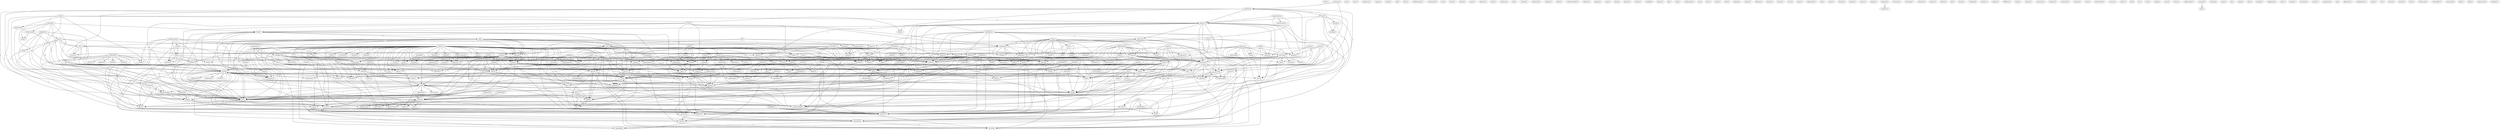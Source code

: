 digraph G {
  home [ label="home(1)" ];
  decision [ label="decision(3)" ];
  today [ label="today(7)" ];
  information [ label="information(3)" ];
  goal [ label="goal(1)" ];
  advice [ label="advice(2)" ];
  think [ label="think(8)" ];
  announce [ label="announce(3)" ];
  anything [ label="anything(7)" ];
  put [ label="put(7)" ];
  administration [ label="administration(2)" ];
  dimension [ label="dimension(1)" ];
  pressure [ label="pressure(2)" ];
  list [ label="list(3)" ];
  board [ label="board(20)" ];
  act [ label="act(6)" ];
  appointment [ label="appointment(4)" ];
  act [ label="act(1)" ];
  kind [ label="kind(6)" ];
  pay [ label="pay(1)" ];
  topic [ label="topic(1)" ];
  number [ label="number(4)" ];
  build [ label="build(1)" ];
  right [ label="right(2)" ];
  letter [ label="letter(11)" ];
  table [ label="table(12)" ];
  consensus [ label="consensus(1)" ];
  underway [ label="underway(1)" ];
  ranger [ label="ranger(1)" ];
  someone [ label="someone(2)" ];
  believes [ label="believes(6)" ];
  stop [ label="stop(1)" ];
  crowe [ label="crowe(2)" ];
  chairman [ label="chairman(2)" ];
  policy [ label="policy(15)" ];
  made [ label="made(1)" ];
  head [ label="head(1)" ];
  announced [ label="announced(3)" ];
  announcement [ label="announcement(7)" ];
  laughter [ label="laughter(5)" ];
  practice [ label="practice(5)" ];
  hasn [ label="hasn(2)" ];
  know [ label="know(6)" ];
  option [ label="option(1)" ];
  jeff [ label="jeff(1)" ];
  making [ label="making(1)" ];
  development [ label="development(1)" ];
  account [ label="account(1)" ];
  pass [ label="pass(1)" ];
  process [ label="process(5)" ];
  go [ label="go(4)" ];
  fly [ label="fly(1)" ];
  fly [ label="fly(3)" ];
  spend [ label="spend(2)" ];
  day [ label="day(6)" ];
  time [ label="time(5)" ];
  family [ label="family(1)" ];
  alien [ label="alien(1)" ];
  humanitarian [ label="humanitarian(2)" ];
  aid [ label="aid(3)" ];
  relief [ label="relief(2)" ];
  feel [ label="feel(1)" ];
  become [ label="become(1)" ];
  air [ label="air(4)" ];
  strikes [ label="strikes(1)" ];
  ground [ label="ground(4)" ];
  military [ label="military(1)" ];
  effort [ label="effort(1)" ];
  williamsburg [ label="williamsburg(1)" ];
  conference [ label="conference(3)" ];
  work [ label="work(4)" ];
  step [ label="step(1)" ];
  make [ label="make(7)" ];
  solution [ label="solution(1)" ];
  find [ label="find(2)" ];
  department [ label="department(5)" ];
  bullet [ label="bullet(1)" ];
  believe [ label="believe(2)" ];
  issue [ label="issue(1)" ];
  discrepancy [ label="discrepancy(2)" ];
  found [ label="found(1)" ];
  nature [ label="nature(2)" ];
  yesterday [ label="yesterday(5)" ];
  service [ label="service(6)" ];
  site [ label="site(1)" ];
  dozen [ label="dozen(1)" ];
  resolution [ label="resolution(3)" ];
  justifies [ label="justifies(1)" ];
  protect [ label="protect(1)" ];
  support [ label="support(1)" ];
  makes [ label="makes(3)" ];
  sounds [ label="sounds(1)" ];
  action [ label="action(16)" ];
  sort [ label="sort(5)" ];
  sort [ label="sort(1)" ];
  lot [ label="lot(2)" ];
  ruled [ label="ruled(1)" ];
  attend [ label="attend(1)" ];
  pool [ label="pool(4)" ];
  meet [ label="meet(5)" ];
  plane [ label="plane(4)" ];
  travel [ label="travel(1)" ];
  travel [ label="travel(3)" ];
  airport [ label="airport(2)" ];
  press [ label="press(2)" ];
  watch [ label="watch(1)" ];
  press [ label="press(9)" ];
  wait [ label="wait(1)" ];
  experience [ label="experience(2)" ];
  way [ label="way(3)" ];
  intelligence [ label="intelligence(9)" ];
  reach [ label="reach(1)" ];
  bolsters [ label="bolsters(1)" ];
  week [ label="week(6)" ];
  czar [ label="czar(3)" ];
  embargo [ label="embargo(2)" ];
  indicate [ label="indicate(1)" ];
  seemed [ label="seemed(1)" ];
  basis [ label="basis(1)" ];
  evidence [ label="evidence(1)" ];
  talk [ label="talk(1)" ];
  tuesday [ label="tuesday(1)" ];
  rejected [ label="rejected(1)" ];
  government [ label="government(2)" ];
  job [ label="job(1)" ];
  camp [ label="camp(3)" ];
  ll [ label="ll(4)" ];
  leave [ label="leave(4)" ];
  adventure [ label="adventure(1)" ];
  answer [ label="answer(2)" ];
  question [ label="question(6)" ];
  joke [ label="joke(1)" ];
  mediate [ label="mediate(1)" ];
  part [ label="part(3)" ];
  room [ label="room(3)" ];
  person [ label="person(3)" ];
  concert [ label="concert(4)" ];
  opportunity [ label="opportunity(4)" ];
  conversation [ label="conversation(3)" ];
  take [ label="take(9)" ];
  outline [ label="outline(1)" ];
  mission [ label="mission(2)" ];
  provide [ label="provide(2)" ];
  input [ label="input(3)" ];
  biden [ label="biden(1)" ];
  end [ label="end(1)" ];
  possibility [ label="possibility(1)" ];
  line [ label="line(2)" ];
  hold [ label="hold(1)" ];
  communication [ label="communication(2)" ];
  continue [ label="continue(2)" ];
  community [ label="community(1)" ];
  world [ label="world(1)" ];
  isolate [ label="isolate(1)" ];
  address [ label="address(1)" ];
  won [ label="won(2)" ];
  comment [ label="comment(1)" ];
  comment [ label="comment(2)" ];
  use [ label="use(2)" ];
  gas [ label="gas(1)" ];
  word [ label="word(1)" ];
  tear [ label="tear(1)" ];
  justify [ label="justify(1)" ];
  happen [ label="happen(2)" ];
  term [ label="term(1)" ];
  delay [ label="delay(3)" ];
  funeral [ label="funeral(1)" ];
  delivery [ label="delivery(5)" ];
  review [ label="review(5)" ];
  review [ label="review(1)" ];
  authorize [ label="authorize(1)" ];
  release [ label="release(1)" ];
  tell [ label="tell(5)" ];
  certainty [ label="certainty(2)" ];
  madeleine [ label="madeleine(1)" ];
  report [ label="report(2)" ];
  briefing [ label="briefing(3)" ];
  supported [ label="supported(1)" ];
  authored [ label="authored(1)" ];
  something [ label="something(5)" ];
  group [ label="group(3)" ];
  youth [ label="youth(1)" ];
  campaign [ label="campaign(4)" ];
  received [ label="received(2)" ];
  detail [ label="detail(1)" ];
  met [ label="met(5)" ];
  airing [ label="airing(1)" ];
  discuss [ label="discuss(5)" ];
  order [ label="order(2)" ];
  memo [ label="memo(1)" ];
  agency [ label="agency(1)" ];
  bill [ label="bill(1)" ];
  drug [ label="drug(1)" ];
  law [ label="law(1)" ];
  father [ label="father(1)" ];
  understand [ label="understand(1)" ];
  joe [ label="joe(1)" ];
  george [ label="george(3)" ];
  reform [ label="reform(2)" ];
  finance [ label="finance(2)" ];
  took [ label="took(1)" ];
  mentioned [ label="mentioned(1)" ];
  related [ label="related(1)" ];
  went [ label="went(3)" ];
  knew [ label="knew(1)" ];
  hearing [ label="hearing(2)" ];
  past [ label="past(1)" ];
  serbia [ label="serbia(1)" ];
  desk [ label="desk(1)" ];
  didn [ label="didn(2)" ];
  official [ label="official(2)" ];
  want [ label="want(1)" ];
  try [ label="try(2)" ];
  fail [ label="fail(1)" ];
  swamp [ label="swamp(1)" ];
  consult [ label="consult(3)" ];
  change [ label="change(4)" ];
  intends [ label="intends(1)" ];
  figment [ label="figment(1)" ];
  saturday [ label="saturday(2)" ];
  project [ label="project(1)" ];
  area [ label="area(2)" ];
  fact [ label="fact(4)" ];
  house [ label="house(5)" ];
  pursue [ label="pursue(1)" ];
  meant [ label="meant(2)" ];
  imply [ label="imply(3)" ];
  solve [ label="solve(1)" ];
  piece [ label="piece(1)" ];
  authority [ label="authority(2)" ];
  voted [ label="voted(1)" ];
  transition [ label="transition(1)" ];
  check [ label="check(1)" ];
  check [ label="check(3)" ];
  nomination [ label="nomination(1)" ];
  elie [ label="elie(1)" ];
  matter [ label="matter(2)" ];
  speech [ label="speech(4)" ];
  put [ label="put(1)" ];
  umbrage [ label="umbrage(1)" ];
  look [ label="look(3)" ];
  bit [ label="bit(2)" ];
  wiesel [ label="wiesel(2)" ];
  nancy [ label="nancy(1)" ];
  charge [ label="charge(2)" ];
  everything [ label="everything(2)" ];
  state [ label="state(3)" ];
  dispute [ label="dispute(1)" ];
  garden [ label="garden(1)" ];
  seems [ label="seems(1)" ];
  saturday [ label="saturday(1)" ];
  explain [ label="explain(1)" ];
  purpose [ label="purpose(2)" ];
  mystery [ label="mystery(1)" ];
  coverage [ label="coverage(1)" ];
  operating [ label="operating(1)" ];
  situation [ label="situation(3)" ];
  zoe [ label="zoe(1)" ];
  phrase [ label="phrase(1)" ];
  debate [ label="debate(1)" ];
  hit [ label="hit(1)" ];
  doesn [ label="doesn(3)" ];
  doesn [ label="doesn(2)" ];
  opening [ label="opening(4)" ];
  point [ label="point(1)" ];
  subject [ label="subject(2)" ];
  point [ label="point(4)" ];
  statement [ label="statement(7)" ];
  dotted [ label="dotted(1)" ];
  french [ label="french(1)" ];
  discussion [ label="discussion(1)" ];
  abolishing [ label="abolishing(1)" ];
  imagination [ label="imagination(1)" ];
  expert [ label="expert(1)" ];
  morass [ label="morass(1)" ];
  weekend [ label="weekend(2)" ];
  effect [ label="effect(2)" ];
  permits [ label="permits(1)" ];
  cabinet [ label="cabinet(1)" ];
  difficulty [ label="difficulty(1)" ];
  thank [ label="thank(1)" ];
  mean [ label="mean(2)" ];
  mean [ label="mean(1)" ];
  morning [ label="morning(3)" ];
  thought [ label="thought(1)" ];
  conduct [ label="conduct(1)" ];
  tomorrow [ label="tomorrow(1)" ];
  includes [ label="includes(1)" ];
  fbi [ label="fbi(1)" ];
  disagreement [ label="disagreement(1)" ];
  december [ label="december(2)" ];
  contribute [ label="contribute(1)" ];
  see [ label="see(1)" ];
  waco [ label="waco(3)" ];
  myers [ label="myers(1)" ];
  intention [ label="intention(2)" ];
  problem [ label="problem(2)" ];
  pointed [ label="pointed(1)" ];
  recommendation [ label="recommendation(1)" ];
  crowd [ label="crowd(1)" ];
  helps [ label="helps(1)" ];
  didn [ label="didn(1)" ];
  aftermath [ label="aftermath(1)" ];
  town [ label="town(1)" ];
  overview [ label="overview(2)" ];
  attorney [ label="attorney(1)" ];
  readout [ label="readout(2)" ];
  outrage [ label="outrage(1)" ];
  need [ label="need(3)" ];
  member [ label="member(1)" ];
  confirmation [ label="confirmation(2)" ];
  force [ label="force(1)" ];
  return [ label="return(1)" ];
  reception [ label="reception(1)" ];
  intervention [ label="intervention(1)" ];
  background [ label="background(1)" ];
  baird [ label="baird(4)" ];
  recommend [ label="recommend(1)" ];
  country [ label="country(1)" ];
  follow [ label="follow(1)" ];
  senate [ label="senate(3)" ];
  appoint [ label="appoint(1)" ];
  edt [ label="edt(2)" ];
  everybody [ label="everybody(2)" ];
  mr [ label="mr(1)" ];
  rose [ label="rose(1)" ];
  couple [ label="couple(1)" ];
  wasn [ label="wasn(1)" ];
  forum [ label="forum(1)" ];
  ambassador [ label="ambassador(1)" ];
  reaction [ label="reaction(3)" ];
  call [ label="call(1)" ];
  nothing [ label="nothing(1)" ];
  sunday [ label="sunday(5)" ];
  agreement [ label="agreement(1)" ];
  march [ label="march(3)" ];
  name [ label="name(1)" ];
  hq [ label="hq(1)" ];
  asked [ label="asked(1)" ];
  introduction [ label="introduction(1)" ];
  exception [ label="exception(1)" ];
  title [ label="title(1)" ];
  monday [ label="monday(2)" ];
  size [ label="size(1)" ];
  happening [ label="happening(1)" ];
  variety [ label="variety(1)" ];
  explanation [ label="explanation(1)" ];
  spectrum [ label="spectrum(1)" ];
  boston [ label="boston(3)" ];
  end [ label="end(1)" ];
  texas [ label="texas(1)" ];
  guess [ label="guess(1)" ];
  eller [ label="eller(1)" ];
  regard [ label="regard(1)" ];
  bosnia [ label="bosnia(8)" ];
  position [ label="position(3)" ];
  washington [ label="washington(1)" ];
  provision [ label="provision(2)" ];
  harbor [ label="harbor(1)" ];
  yugoslavia [ label="yugoslavia(1)" ];
  op [ label="op(1)" ];
  departure [ label="departure(1)" ];
  investigation [ label="investigation(1)" ];
  qualification [ label="qualification(1)" ];
  hagerstown [ label="hagerstown(5)" ];
  boston [ label="boston(1)" ];
  photo [ label="photo(1)" ];
  isn [ label="isn(1)" ];
  justice [ label="justice(4)" ];
  clinton [ label="clinton(3)" ];
  hotel [ label="hotel(1)" ];
  mitterrand [ label="mitterrand(1)" ];
  albright [ label="albright(4)" ];
  christopher [ label="christopher(7)" ];
  president [ label="president(37)" ];
  secretary [ label="secretary(8)" ];
  pfiab [ label="pfiab(1)" ];
  office [ label="office(1)" ];
  jamestown [ label="jamestown(2)" ];
  fbi [ label="fbi(1)" ];
  anybody [ label="anybody(1)" ];
  decision -> today [ label="1" ];
  decision -> information [ label="1" ];
  decision -> goal [ label="1" ];
  decision -> advice [ label="1" ];
  decision -> think [ label="1" ];
  decision -> announce [ label="1" ];
  decision -> anything [ label="1" ];
  put -> today [ label="2" ];
  put -> administration [ label="1" ];
  put -> dimension [ label="1" ];
  put -> pressure [ label="1" ];
  put -> list [ label="2" ];
  put -> board [ label="1" ];
  put -> act [ label="1" ];
  put -> appointment [ label="1" ];
  put -> act [ label="1" ];
  put -> kind [ label="1" ];
  number -> build [ label="1" ];
  number -> right [ label="1" ];
  number -> letter [ label="1" ];
  number -> table [ label="1" ];
  number -> board [ label="1" ];
  number -> consensus [ label="1" ];
  someone -> believes [ label="1" ];
  someone -> stop [ label="1" ];
  crowe -> chairman [ label="1" ];
  crowe -> policy [ label="1" ];
  crowe -> made [ label="1" ];
  crowe -> head [ label="1" ];
  crowe -> announced [ label="2" ];
  crowe -> announcement [ label="1" ];
  crowe -> board [ label="2" ];
  laughter -> practice [ label="1" ];
  laughter -> hasn [ label="1" ];
  laughter -> administration [ label="1" ];
  laughter -> made [ label="1" ];
  laughter -> know [ label="1" ];
  making -> development [ label="1" ];
  making -> account [ label="1" ];
  making -> pass [ label="1" ];
  making -> process [ label="1" ];
  making -> go [ label="1" ];
  making -> fly [ label="1" ];
  making -> fly [ label="1" ];
  spend -> day [ label="1" ];
  spend -> time [ label="1" ];
  spend -> family [ label="1" ];
  humanitarian -> aid [ label="2" ];
  humanitarian -> relief [ label="2" ];
  humanitarian -> feel [ label="1" ];
  humanitarian -> become [ label="1" ];
  humanitarian -> air [ label="1" ];
  humanitarian -> strikes [ label="1" ];
  humanitarian -> ground [ label="1" ];
  humanitarian -> military [ label="1" ];
  humanitarian -> effort [ label="1" ];
  humanitarian -> kind [ label="1" ];
  chairman -> made [ label="1" ];
  chairman -> announcement [ label="1" ];
  work -> step [ label="1" ];
  work -> make [ label="1" ];
  work -> solution [ label="1" ];
  work -> find [ label="1" ];
  department -> bullet [ label="1" ];
  department -> believe [ label="1" ];
  department -> issue [ label="1" ];
  department -> discrepancy [ label="1" ];
  department -> found [ label="1" ];
  department -> nature [ label="1" ];
  department -> process [ label="1" ];
  department -> letter [ label="2" ];
  department -> day [ label="1" ];
  department -> think [ label="1" ];
  department -> yesterday [ label="1" ];
  department -> service [ label="1" ];
  department -> find [ label="1" ];
  department -> kind [ label="1" ];
  practice -> administration [ label="1" ];
  practice -> made [ label="1" ];
  resolution -> justifies [ label="1" ];
  resolution -> relief [ label="1" ];
  resolution -> protect [ label="1" ];
  resolution -> support [ label="1" ];
  resolution -> makes [ label="1" ];
  resolution -> sounds [ label="1" ];
  resolution -> think [ label="1" ];
  resolution -> act [ label="1" ];
  resolution -> act [ label="1" ];
  resolution -> effort [ label="1" ];
  resolution -> action [ label="1" ];
  hasn -> administration [ label="1" ];
  hasn -> made [ label="1" ];
  hasn -> sort [ label="1" ];
  hasn -> sort [ label="1" ];
  hasn -> lot [ label="1" ];
  hasn -> letter [ label="2" ];
  hasn -> ruled [ label="1" ];
  hasn -> table [ label="1" ];
  hasn -> action [ label="1" ];
  pool -> meet [ label="2" ];
  pool -> plane [ label="2" ];
  pool -> travel [ label="2" ];
  pool -> travel [ label="2" ];
  pool -> airport [ label="1" ];
  pool -> press [ label="1" ];
  pool -> watch [ label="1" ];
  pool -> press [ label="1" ];
  pool -> time [ label="1" ];
  pool -> wait [ label="1" ];
  experience -> way [ label="1" ];
  experience -> intelligence [ label="1" ];
  experience -> time [ label="1" ];
  experience -> family [ label="1" ];
  week -> czar [ label="1" ];
  week -> embargo [ label="1" ];
  week -> indicate [ label="1" ];
  week -> table [ label="1" ];
  week -> seemed [ label="1" ];
  aid -> feel [ label="2" ];
  aid -> become [ label="2" ];
  aid -> ground [ label="2" ];
  aid -> military [ label="1" ];
  rejected -> government [ label="1" ];
  rejected -> job [ label="1" ];
  camp -> made [ label="1" ];
  camp -> fly [ label="1" ];
  camp -> day [ label="1" ];
  camp -> fly [ label="1" ];
  camp -> time [ label="1" ];
  camp -> ll [ label="1" ];
  camp -> leave [ label="1" ];
  answer -> question [ label="1" ];
  answer -> joke [ label="1" ];
  answer -> make [ label="1" ];
  believes -> part [ label="1" ];
  believes -> policy [ label="1" ];
  believes -> room [ label="1" ];
  believes -> person [ label="2" ];
  believes -> process [ label="1" ];
  believes -> go [ label="1" ];
  believes -> concert [ label="1" ];
  believes -> act [ label="1" ];
  believes -> act [ label="1" ];
  opportunity -> policy [ label="1" ];
  opportunity -> conversation [ label="1" ];
  opportunity -> take [ label="1" ];
  opportunity -> outline [ label="1" ];
  part -> policy [ label="1" ];
  part -> mission [ label="1" ];
  part -> process [ label="2" ];
  part -> go [ label="1" ];
  part -> provide [ label="1" ];
  part -> board [ label="1" ];
  part -> input [ label="1" ];
  end -> possibility [ label="1" ];
  end -> line [ label="1" ];
  end -> hold [ label="1" ];
  end -> action [ label="1" ];
  continue -> community [ label="1" ];
  continue -> step [ label="1" ];
  continue -> world [ label="1" ];
  continue -> solution [ label="1" ];
  continue -> isolate [ label="1" ];
  continue -> find [ label="1" ];
  won -> today [ label="1" ];
  won -> comment [ label="1" ];
  won -> press [ label="1" ];
  won -> press [ label="1" ];
  won -> comment [ label="1" ];
  won -> announcement [ label="1" ];
  won -> act [ label="1" ];
  won -> act [ label="1" ];
  use -> gas [ label="1" ];
  use -> word [ label="1" ];
  use -> tear [ label="1" ];
  use -> justify [ label="1" ];
  use -> kind [ label="1" ];
  policy -> today [ label="1" ];
  policy -> delivery [ label="1" ];
  policy -> head [ label="1" ];
  policy -> czar [ label="1" ];
  policy -> process [ label="2" ];
  policy -> go [ label="2" ];
  policy -> indicate [ label="1" ];
  policy -> review [ label="2" ];
  policy -> announcement [ label="1" ];
  policy -> review [ label="2" ];
  policy -> seemed [ label="1" ];
  policy -> board [ label="1" ];
  policy -> authorize [ label="1" ];
  policy -> military [ label="1" ];
  policy -> action [ label="1" ];
  today -> tell [ label="1" ];
  today -> press [ label="1" ];
  today -> press [ label="1" ];
  today -> review [ label="1" ];
  today -> review [ label="1" ];
  today -> think [ label="1" ];
  today -> certainty [ label="1" ];
  today -> ll [ label="1" ];
  relief -> effort [ label="1" ];
  madeleine -> delivery [ label="1" ];
  madeleine -> go [ label="1" ];
  madeleine -> letter [ label="1" ];
  madeleine -> review [ label="1" ];
  madeleine -> review [ label="1" ];
  madeleine -> authorize [ label="1" ];
  madeleine -> military [ label="1" ];
  madeleine -> report [ label="1" ];
  madeleine -> service [ label="1" ];
  madeleine -> anything [ label="1" ];
  madeleine -> action [ label="2" ];
  meet -> plane [ label="2" ];
  meet -> supported [ label="1" ];
  meet -> authored [ label="1" ];
  meet -> watch [ label="1" ];
  meet -> something [ label="1" ];
  meet -> group [ label="2" ];
  meet -> youth [ label="1" ];
  meet -> time [ label="1" ];
  meet -> campaign [ label="1" ];
  meet -> kind [ label="1" ];
  received -> detail [ label="1" ];
  received -> met [ label="1" ];
  received -> airing [ label="1" ];
  received -> discuss [ label="1" ];
  received -> order [ label="1" ];
  received -> memo [ label="1" ];
  room -> press [ label="1" ];
  room -> press [ label="1" ];
  information -> goal [ label="1" ];
  information -> think [ label="1" ];
  way -> law [ label="1" ];
  way -> father [ label="1" ];
  way -> time [ label="1" ];
  way -> family [ label="1" ];
  george -> question [ label="1" ];
  george -> reform [ label="1" ];
  george -> czar [ label="1" ];
  george -> finance [ label="1" ];
  george -> took [ label="1" ];
  george -> indicate [ label="1" ];
  george -> seemed [ label="1" ];
  george -> yesterday [ label="2" ];
  george -> service [ label="1" ];
  george -> campaign [ label="1" ];
  george -> mentioned [ label="1" ];
  question -> joke [ label="1" ];
  question -> make [ label="1" ];
  question -> related [ label="1" ];
  question -> tear [ label="1" ];
  question -> went [ label="1" ];
  question -> knew [ label="1" ];
  question -> yesterday [ label="1" ];
  question -> hearing [ label="1" ];
  question -> kind [ label="1" ];
  administration -> made [ label="1" ];
  administration -> act [ label="1" ];
  administration -> act [ label="1" ];
  plane -> airport [ label="1" ];
  plane -> leave [ label="1" ];
  plane -> wait [ label="1" ];
  didn -> make [ label="2" ];
  didn -> announcement [ label="2" ];
  didn -> official [ label="1" ];
  want -> comment [ label="2" ];
  want -> joke [ label="2" ];
  want -> made [ label="2" ];
  want -> make [ label="2" ];
  want -> try [ label="2" ];
  want -> press [ label="1" ];
  want -> fail [ label="2" ];
  want -> nature [ label="1" ];
  want -> press [ label="1" ];
  want -> embargo [ label="1" ];
  want -> comment [ label="2" ];
  want -> swamp [ label="2" ];
  want -> consult [ label="1" ];
  want -> know [ label="2" ];
  want -> anything [ label="1" ];
  want -> action [ label="1" ];
  saturday -> believe [ label="1" ];
  saturday -> met [ label="1" ];
  saturday -> airing [ label="1" ];
  saturday -> letter [ label="2" ];
  saturday -> fly [ label="1" ];
  saturday -> discuss [ label="1" ];
  saturday -> fly [ label="1" ];
  saturday -> order [ label="1" ];
  saturday -> memo [ label="1" ];
  saturday -> leave [ label="1" ];
  feel -> become [ label="1" ];
  feel -> ground [ label="1" ];
  feel -> area [ label="1" ];
  feel -> fact [ label="1" ];
  comment -> press [ label="1" ];
  comment -> nature [ label="1" ];
  comment -> press [ label="1" ];
  comment -> embargo [ label="1" ];
  comment -> consult [ label="1" ];
  comment -> action [ label="1" ];
  house -> made [ label="1" ];
  house -> czar [ label="1" ];
  house -> indicate [ label="1" ];
  house -> seemed [ label="1" ];
  house -> stop [ label="1" ];
  meant -> imply [ label="2" ];
  meant -> certainty [ label="1" ];
  travel -> airport [ label="1" ];
  travel -> press [ label="1" ];
  travel -> press [ label="1" ];
  travel -> wait [ label="1" ];
  believe -> take [ label="1" ];
  believe -> authority [ label="1" ];
  believe -> found [ label="1" ];
  believe -> voted [ label="1" ];
  believe -> letter [ label="1" ];
  believe -> concert [ label="1" ];
  believe -> day [ label="1" ];
  believe -> act [ label="1" ];
  believe -> yesterday [ label="1" ];
  believe -> transition [ label="1" ];
  believe -> check [ label="1" ];
  believe -> ll [ label="1" ];
  believe -> act [ label="1" ];
  believe -> action [ label="1" ];
  believe -> check [ label="1" ];
  delivery -> become [ label="2" ];
  delivery -> air [ label="1" ];
  delivery -> strikes [ label="1" ];
  delivery -> ground [ label="2" ];
  delivery -> military [ label="1" ];
  delivery -> kind [ label="1" ];
  matter -> speech [ label="1" ];
  matter -> appointment [ label="1" ];
  matter -> put [ label="1" ];
  take -> umbrage [ label="1" ];
  take -> make [ label="1" ];
  take -> line [ label="1" ];
  take -> world [ label="1" ];
  take -> look [ label="1" ];
  take -> isolate [ label="1" ];
  take -> ll [ label="1" ];
  take -> bit [ label="1" ];
  take -> action [ label="1" ];
  made -> review [ label="1" ];
  made -> announcement [ label="1" ];
  made -> review [ label="1" ];
  made -> think [ label="1" ];
  travel -> airport [ label="1" ];
  travel -> press [ label="1" ];
  travel -> press [ label="1" ];
  travel -> wait [ label="1" ];
  wiesel -> think [ label="1" ];
  wiesel -> yesterday [ label="1" ];
  wiesel -> stop [ label="1" ];
  advice -> umbrage [ label="1" ];
  advice -> line [ label="1" ];
  advice -> think [ label="1" ];
  advice -> official [ label="1" ];
  charge -> everything [ label="1" ];
  state -> issue [ label="1" ];
  state -> nature [ label="1" ];
  state -> process [ label="1" ];
  state -> letter [ label="2" ];
  state -> service [ label="1" ];
  state -> find [ label="1" ];
  state -> kind [ label="1" ];
  saturday -> met [ label="1" ];
  saturday -> airing [ label="1" ];
  saturday -> letter [ label="2" ];
  saturday -> fly [ label="1" ];
  saturday -> discuss [ label="1" ];
  saturday -> fly [ label="1" ];
  saturday -> order [ label="1" ];
  saturday -> memo [ label="1" ];
  saturday -> leave [ label="1" ];
  purpose -> mystery [ label="1" ];
  met -> make [ label="1" ];
  met -> airing [ label="1" ];
  met -> right [ label="1" ];
  met -> letter [ label="1" ];
  met -> discuss [ label="4" ];
  met -> group [ label="1" ];
  met -> order [ label="1" ];
  authority -> action [ label="1" ];
  zoe -> went [ label="2" ];
  zoe -> hearing [ label="2" ];
  everything -> table [ label="1" ];
  tell -> doesn [ label="1" ];
  tell -> doesn [ label="1" ];
  tell -> opening [ label="1" ];
  tell -> point [ label="1" ];
  tell -> subject [ label="1" ];
  tell -> point [ label="1" ];
  tell -> concert [ label="1" ];
  tell -> statement [ label="1" ];
  tell -> review [ label="1" ];
  tell -> review [ label="1" ];
  tell -> order [ label="1" ];
  tell -> think [ label="1" ];
  tell -> act [ label="1" ];
  tell -> certainty [ label="1" ];
  tell -> act [ label="1" ];
  mission -> provide [ label="1" ];
  mission -> input [ label="1" ];
  make -> dotted [ label="2" ];
  make -> announcement [ label="4" ];
  make -> official [ label="1" ];
  intelligence -> went [ label="1" ];
  intelligence -> government [ label="1" ];
  intelligence -> discussion [ label="1" ];
  intelligence -> abolishing [ label="1" ];
  intelligence -> imagination [ label="1" ];
  intelligence -> service [ label="1" ];
  intelligence -> hearing [ label="1" ];
  intelligence -> expert [ label="1" ];
  sort -> speech [ label="2" ];
  sort -> morass [ label="1" ];
  sort -> statement [ label="1" ];
  air -> doesn [ label="1" ];
  air -> doesn [ label="1" ];
  air -> strikes [ label="3" ];
  air -> ground [ label="1" ];
  air -> fly [ label="1" ];
  air -> table [ label="1" ];
  air -> fly [ label="1" ];
  air -> military [ label="1" ];
  air -> effect [ label="1" ];
  line -> hold [ label="1" ];
  line -> action [ label="1" ];
  doesn -> fly [ label="1" ];
  doesn -> concert [ label="1" ];
  doesn -> fly [ label="1" ];
  doesn -> act [ label="3" ];
  doesn -> mean [ label="1" ];
  doesn -> put [ label="1" ];
  doesn -> mean [ label="1" ];
  doesn -> act [ label="3" ];
  doesn -> kind [ label="1" ];
  morning -> pass [ label="1" ];
  morning -> fly [ label="1" ];
  morning -> fly [ label="1" ];
  morning -> thought [ label="1" ];
  went -> law [ label="1" ];
  went -> father [ label="1" ];
  went -> know [ label="1" ];
  went -> hearing [ label="2" ];
  doesn -> fly [ label="1" ];
  doesn -> concert [ label="1" ];
  doesn -> fly [ label="1" ];
  doesn -> act [ label="3" ];
  doesn -> mean [ label="1" ];
  doesn -> put [ label="1" ];
  doesn -> mean [ label="1" ];
  doesn -> act [ label="3" ];
  doesn -> kind [ label="1" ];
  fbi -> sort [ label="1" ];
  fbi -> morass [ label="1" ];
  fbi -> military [ label="1" ];
  fbi -> disagreement [ label="1" ];
  look -> something [ label="1" ];
  look -> czar [ label="1" ];
  december -> board [ label="1" ];
  sort -> speech [ label="2" ];
  sort -> morass [ label="1" ];
  sort -> statement [ label="1" ];
  try -> fail [ label="1" ];
  try -> swamp [ label="1" ];
  press -> leave [ label="1" ];
  press -> wait [ label="1" ];
  press -> action [ label="2" ];
  government -> job [ label="1" ];
  government -> service [ label="1" ];
  list -> board [ label="1" ];
  list -> check [ label="1" ];
  list -> ll [ label="1" ];
  list -> check [ label="1" ];
  list -> see [ label="1" ];
  waco -> discrepancy [ label="2" ];
  waco -> subject [ label="2" ];
  waco -> took [ label="1" ];
  waco -> yesterday [ label="1" ];
  myers -> lot [ label="1" ];
  myers -> intention [ label="1" ];
  myers -> problem [ label="1" ];
  myers -> pointed [ label="1" ];
  myers -> recommendation [ label="1" ];
  myers -> crowd [ label="1" ];
  myers -> pass [ label="1" ];
  myers -> reform [ label="1" ];
  myers -> point [ label="1" ];
  myers -> something [ label="1" ];
  myers -> voted [ label="1" ];
  myers -> law [ label="1" ];
  myers -> helps [ label="1" ];
  myers -> father [ label="1" ];
  myers -> process [ label="1" ];
  myers -> makes [ label="1" ];
  myers -> letter [ label="3" ];
  myers -> press [ label="2" ];
  myers -> finance [ label="1" ];
  myers -> imply [ label="2" ];
  myers -> ground [ label="1" ];
  myers -> point [ label="1" ];
  myers -> embargo [ label="1" ];
  myers -> area [ label="1" ];
  myers -> fly [ label="2" ];
  myers -> discuss [ label="2" ];
  myers -> concert [ label="2" ];
  myers -> statement [ label="2" ];
  myers -> review [ label="2" ];
  myers -> day [ label="2" ];
  myers -> table [ label="3" ];
  myers -> announcement [ label="2" ];
  myers -> review [ label="2" ];
  myers -> group [ label="1" ];
  myers -> board [ label="1" ];
  myers -> fly [ label="2" ];
  myers -> consult [ label="2" ];
  myers -> time [ label="1" ];
  myers -> think [ label="21" ];
  myers -> thought [ label="1" ];
  myers -> act [ label="3" ];
  myers -> report [ label="1" ];
  myers -> mean [ label="2" ];
  myers -> fact [ label="1" ];
  myers -> know [ label="6" ];
  myers -> service [ label="1" ];
  myers -> check [ label="2" ];
  myers -> didn [ label="2" ];
  myers -> aftermath [ label="1" ];
  myers -> certainty [ label="1" ];
  myers -> town [ label="1" ];
  myers -> ll [ label="6" ];
  myers -> bit [ label="2" ];
  myers -> appointment [ label="1" ];
  myers -> anything [ label="2" ];
  myers -> put [ label="2" ];
  myers -> overview [ label="1" ];
  myers -> attorney [ label="1" ];
  myers -> readout [ label="1" ];
  myers -> campaign [ label="1" ];
  myers -> mean [ label="2" ];
  myers -> justify [ label="1" ];
  myers -> act [ label="3" ];
  myers -> effort [ label="1" ];
  myers -> check [ label="2" ];
  myers -> see [ label="1" ];
  need -> right [ label="1" ];
  need -> member [ label="1" ];
  need -> confirmation [ label="2" ];
  opening -> outline [ label="1" ];
  lot -> table [ label="1" ];
  intention -> press [ label="1" ];
  strikes -> ground [ label="1" ];
  strikes -> table [ label="1" ];
  strikes -> military [ label="1" ];
  strikes -> effect [ label="1" ];
  speech -> return [ label="1" ];
  speech -> reception [ label="1" ];
  speech -> ll [ label="1" ];
  person -> dotted [ label="1" ];
  person -> background [ label="1" ];
  person -> announcement [ label="1" ];
  baird -> recommend [ label="1" ];
  baird -> hearing [ label="2" ];
  found -> time [ label="1" ];
  found -> family [ label="1" ];
  nature -> process [ label="1" ];
  nature -> letter [ label="1" ];
  nature -> press [ label="1" ];
  nature -> consult [ label="1" ];
  nature -> service [ label="1" ];
  nature -> action [ label="1" ];
  nature -> find [ label="1" ];
  nature -> kind [ label="1" ];
  senate -> point [ label="1" ];
  senate -> voted [ label="1" ];
  senate -> point [ label="1" ];
  senate -> appoint [ label="1" ];
  senate -> job [ label="1" ];
  point -> voted [ label="1" ];
  point -> ll [ label="1" ];
  point -> anything [ label="1" ];
  point -> action [ label="1" ];
  subject -> statement [ label="1" ];
  voted -> military [ label="1" ];
  voted -> yesterday [ label="1" ];
  everybody -> board [ label="1" ];
  everybody -> expert [ label="1" ];
  process -> go [ label="2" ];
  process -> dotted [ label="1" ];
  process -> background [ label="1" ];
  process -> announcement [ label="1" ];
  process -> find [ label="1" ];
  go -> dotted [ label="1" ];
  go -> background [ label="1" ];
  go -> day [ label="1" ];
  go -> announcement [ label="1" ];
  go -> find [ label="1" ];
  makes -> think [ label="1" ];
  makes -> act [ label="1" ];
  makes -> act [ label="1" ];
  makes -> effort [ label="1" ];
  letter -> table [ label="1" ];
  letter -> service [ label="3" ];
  ruled -> action [ label="3" ];
  press -> leave [ label="1" ];
  press -> wait [ label="1" ];
  press -> action [ label="2" ];
  announced -> board [ label="2" ];
  imply -> certainty [ label="1" ];
  point -> ll [ label="1" ];
  point -> anything [ label="1" ];
  point -> action [ label="1" ];
  embargo -> table [ label="1" ];
  comment -> consult [ label="1" ];
  comment -> action [ label="1" ];
  area -> think [ label="1" ];
  reaction -> call [ label="1" ];
  sunday -> fly [ label="2" ];
  sunday -> time [ label="1" ];
  sunday -> thought [ label="1" ];
  sunday -> agreement [ label="1" ];
  sunday -> town [ label="1" ];
  sunday -> ll [ label="2" ];
  sunday -> put [ label="1" ];
  sunday -> leave [ label="1" ];
  sunday -> march [ label="1" ];
  discuss -> anything [ label="1" ];
  statement -> mean [ label="1" ];
  statement -> mean [ label="1" ];
  statement -> action [ label="1" ];
  review -> authorize [ label="1" ];
  review -> military [ label="1" ];
  review -> action [ label="1" ];
  day -> military [ label="1" ];
  day -> yesterday [ label="2" ];
  table -> introduction [ label="1" ];
  table -> exception [ label="1" ];
  review -> authorize [ label="1" ];
  review -> military [ label="1" ];
  review -> action [ label="1" ];
  group -> campaign [ label="1" ];
  board -> abolishing [ label="1" ];
  board -> military [ label="2" ];
  board -> input [ label="3" ];
  board -> imagination [ label="1" ];
  board -> fact [ label="1" ];
  board -> appointment [ label="1" ];
  board -> put [ label="1" ];
  board -> size [ label="2" ];
  board -> expert [ label="2" ];
  consult -> action [ label="1" ];
  time -> family [ label="1" ];
  time -> announce [ label="1" ];
  time -> ll [ label="1" ];
  time -> leave [ label="1" ];
  think -> act [ label="2" ];
  think -> input [ label="1" ];
  think -> yesterday [ label="1" ];
  think -> variety [ label="1" ];
  think -> isolate [ label="1" ];
  think -> family [ label="1" ];
  think -> fact [ label="1" ];
  think -> explanation [ label="1" ];
  think -> certainty [ label="1" ];
  think -> ll [ label="3" ];
  think -> bit [ label="1" ];
  think -> anything [ label="1" ];
  think -> justify [ label="1" ];
  think -> spectrum [ label="1" ];
  think -> act [ label="2" ];
  think -> effort [ label="1" ];
  think -> action [ label="1" ];
  think -> find [ label="1" ];
  boston -> reception [ label="1" ];
  boston -> ll [ label="3" ];
  boston -> leave [ label="1" ];
  end -> hold [ label="1" ];
  end -> action [ label="1" ];
  texas -> guess [ label="1" ];
  military -> input [ label="1" ];
  military -> yesterday [ label="1" ];
  bosnia -> ll [ label="1" ];
  bosnia -> position [ label="1" ];
  bosnia -> effect [ label="1" ];
  bosnia -> stop [ label="1" ];
  bosnia -> action [ label="1" ];
  bosnia -> kind [ label="1" ];
  washington -> reception [ label="1" ];
  washington -> ll [ label="1" ];
  washington -> leave [ label="1" ];
  act -> effort [ label="1" ];
  report -> service [ label="1" ];
  report -> aftermath [ label="1" ];
  yesterday -> service [ label="1" ];
  yesterday -> campaign [ label="1" ];
  mean -> fact [ label="1" ];
  mean -> know [ label="1" ];
  mean -> ll [ label="1" ];
  mean -> anything [ label="1" ];
  mean -> act [ label="1" ];
  mean -> action [ label="1" ];
  guess -> wait [ label="1" ];
  know -> service [ label="1" ];
  know -> check [ label="1" ];
  know -> ll [ label="1" ];
  know -> anything [ label="1" ];
  know -> investigation [ label="1" ];
  know -> check [ label="1" ];
  know -> see [ label="1" ];
  hagerstown -> ll [ label="1" ];
  hagerstown -> leave [ label="1" ];
  check -> see [ label="1" ];
  boston -> ll [ label="3" ];
  boston -> leave [ label="1" ];
  didn -> official [ label="1" ];
  ll -> bit [ label="1" ];
  ll -> anything [ label="1" ];
  ll -> put [ label="2" ];
  ll -> leave [ label="2" ];
  ll -> check [ label="4" ];
  ll -> see [ label="1" ];
  put -> act [ label="1" ];
  put -> kind [ label="1" ];
  position -> effect [ label="1" ];
  position -> kind [ label="2" ];
  albright -> action [ label="2" ];
  mean -> act [ label="1" ];
  mean -> action [ label="1" ];
  act -> effort [ label="1" ];
  president -> hearing [ label="1" ];
  president -> exception [ label="1" ];
  president -> action [ label="3" ];
  president -> find [ label="1" ];
  president -> kind [ label="1" ];
  check -> see [ label="1" ];
  find -> kind [ label="1" ];
}
